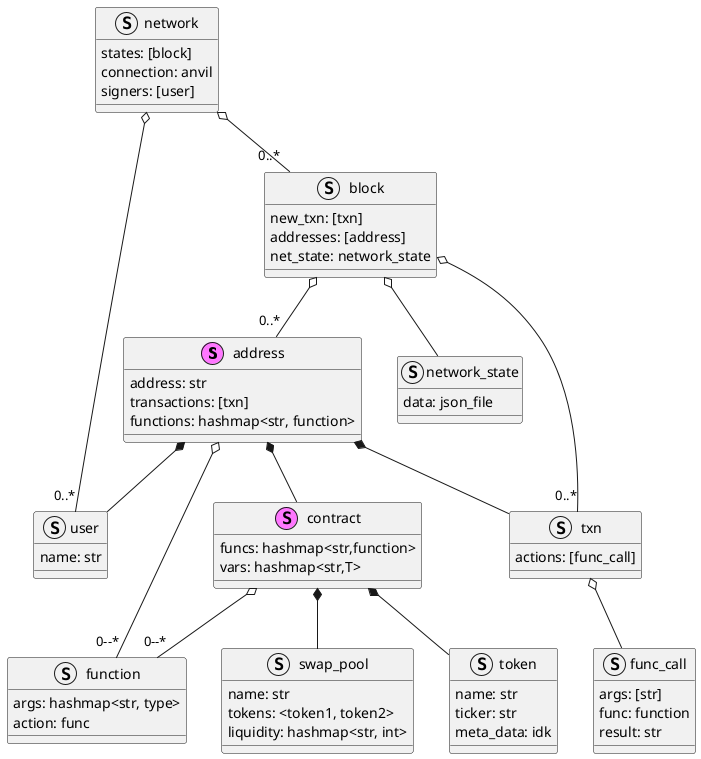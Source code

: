 @startuml

stereotype address{
    address: str
    transactions: [txn]
    functions: hashmap<str, function>
}
struct user{
    name: str
}
struct txn{
    actions: [func_call]
}
struct func_call{
    args: [str]
    func: function
    result: str
}
txn o-- func_call

address *-- user
address *-- txn

stereotype contract{
    funcs: hashmap<str,function>
    vars: hashmap<str,T>
}
address *-- contract

struct token{
    name: str
    ticker: str
    meta_data: idk
}
struct swap_pool{
    name: str
    tokens: <token1, token2>
    liquidity: hashmap<str, int>
}
struct function{
    args: hashmap<str, type>
    action: func
}

contract *-- token
contract *-- swap_pool

contract o-- "0--*" function
address o-- "0--*" function

struct network{
    states: [block]
    connection: anvil
    signers: [user]
}
network o-- "0..*" user
struct block{
    new_txn: [txn]
    addresses: [address]
    net_state: network_state
}

struct network_state{
    data: json_file
}
block o-- network_state

network o-- "0..*" block

block o-- "0..*" txn
block o-- "0..*" address




@enduml